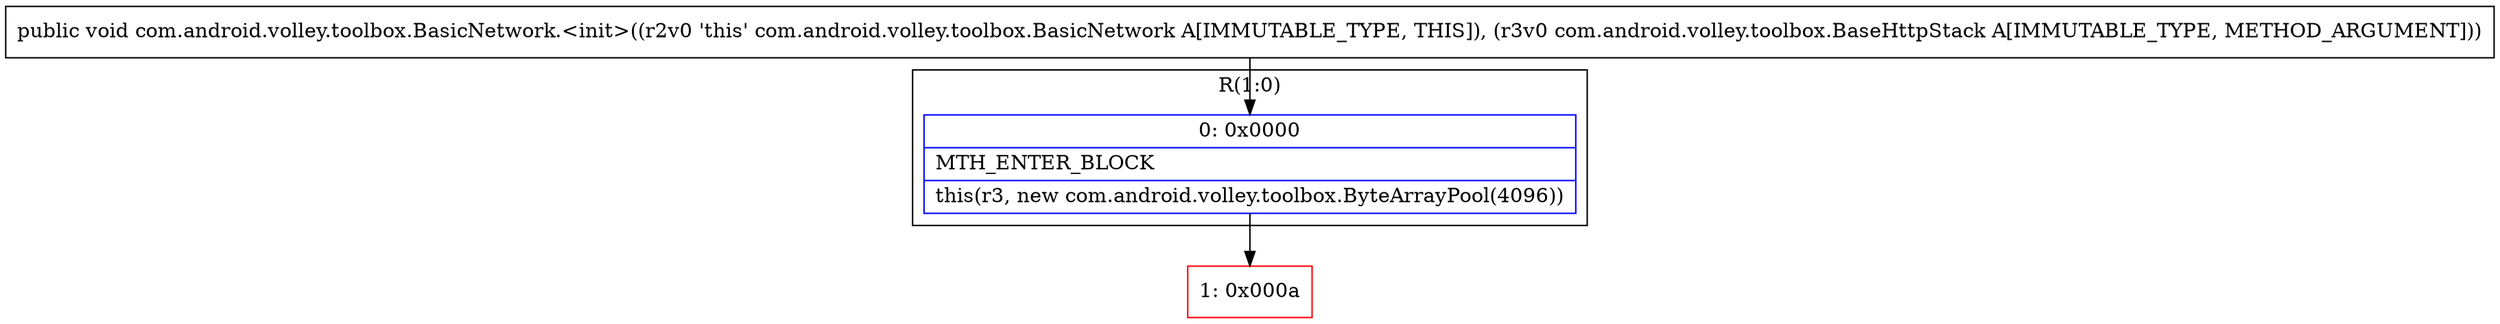 digraph "CFG forcom.android.volley.toolbox.BasicNetwork.\<init\>(Lcom\/android\/volley\/toolbox\/BaseHttpStack;)V" {
subgraph cluster_Region_907498935 {
label = "R(1:0)";
node [shape=record,color=blue];
Node_0 [shape=record,label="{0\:\ 0x0000|MTH_ENTER_BLOCK\l|this(r3, new com.android.volley.toolbox.ByteArrayPool(4096))\l}"];
}
Node_1 [shape=record,color=red,label="{1\:\ 0x000a}"];
MethodNode[shape=record,label="{public void com.android.volley.toolbox.BasicNetwork.\<init\>((r2v0 'this' com.android.volley.toolbox.BasicNetwork A[IMMUTABLE_TYPE, THIS]), (r3v0 com.android.volley.toolbox.BaseHttpStack A[IMMUTABLE_TYPE, METHOD_ARGUMENT])) }"];
MethodNode -> Node_0;
Node_0 -> Node_1;
}

